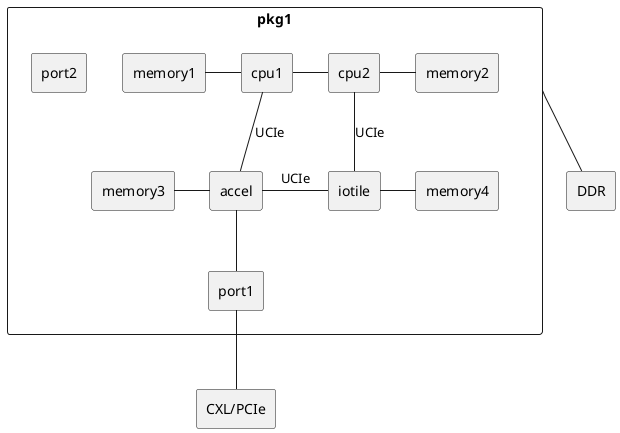 @startuml

skinparam BackgroundColor transparent
skinparam componentStyle rectangle

/'
component [Package1] {
'portin pi1
'portin pi2
'portin pi3

component [CPU1] as cpu1
component [CPU2] as cpu2
component [memory] as mem1
component [memory] as mem2
component [memory] as mem3
component [memory] as mem4
component [Accelerator] as accel1
component [I/O tile] as iotile

'portout po1
'portout po2
'portout po3

cpu1 -left- mem1
cpu1 -right- cpu2
cpu2 -right- mem2
cpu1 -- accel1 : UCIe
cpu2 -- iotile : UCIe
mem3 - accel1
iotile - mem4
accel1 - iotile : UCIe
}

Package1 <-down-> [CXL/PCIe]
Package1 <-down-> [DDR]
'/

rectangle [pkg1] {
	[memory1] -r- [cpu1]
	[cpu1] -r- [cpu2]
	[cpu2] -r- [memory2]
	[cpu1] -d- [accel] : UCIe
	[cpu2] -d- [iotile] : UCIe
	[memory3] -r- [accel]
	[accel] -r- [iotile] : UCIe
	[iotile] -r- [memory4]
	[accel] -d- [port1]
	[port2]
}

[port1] -d- [CXL/PCIe]
[pkg1] -d- [DDR]


@enduml
